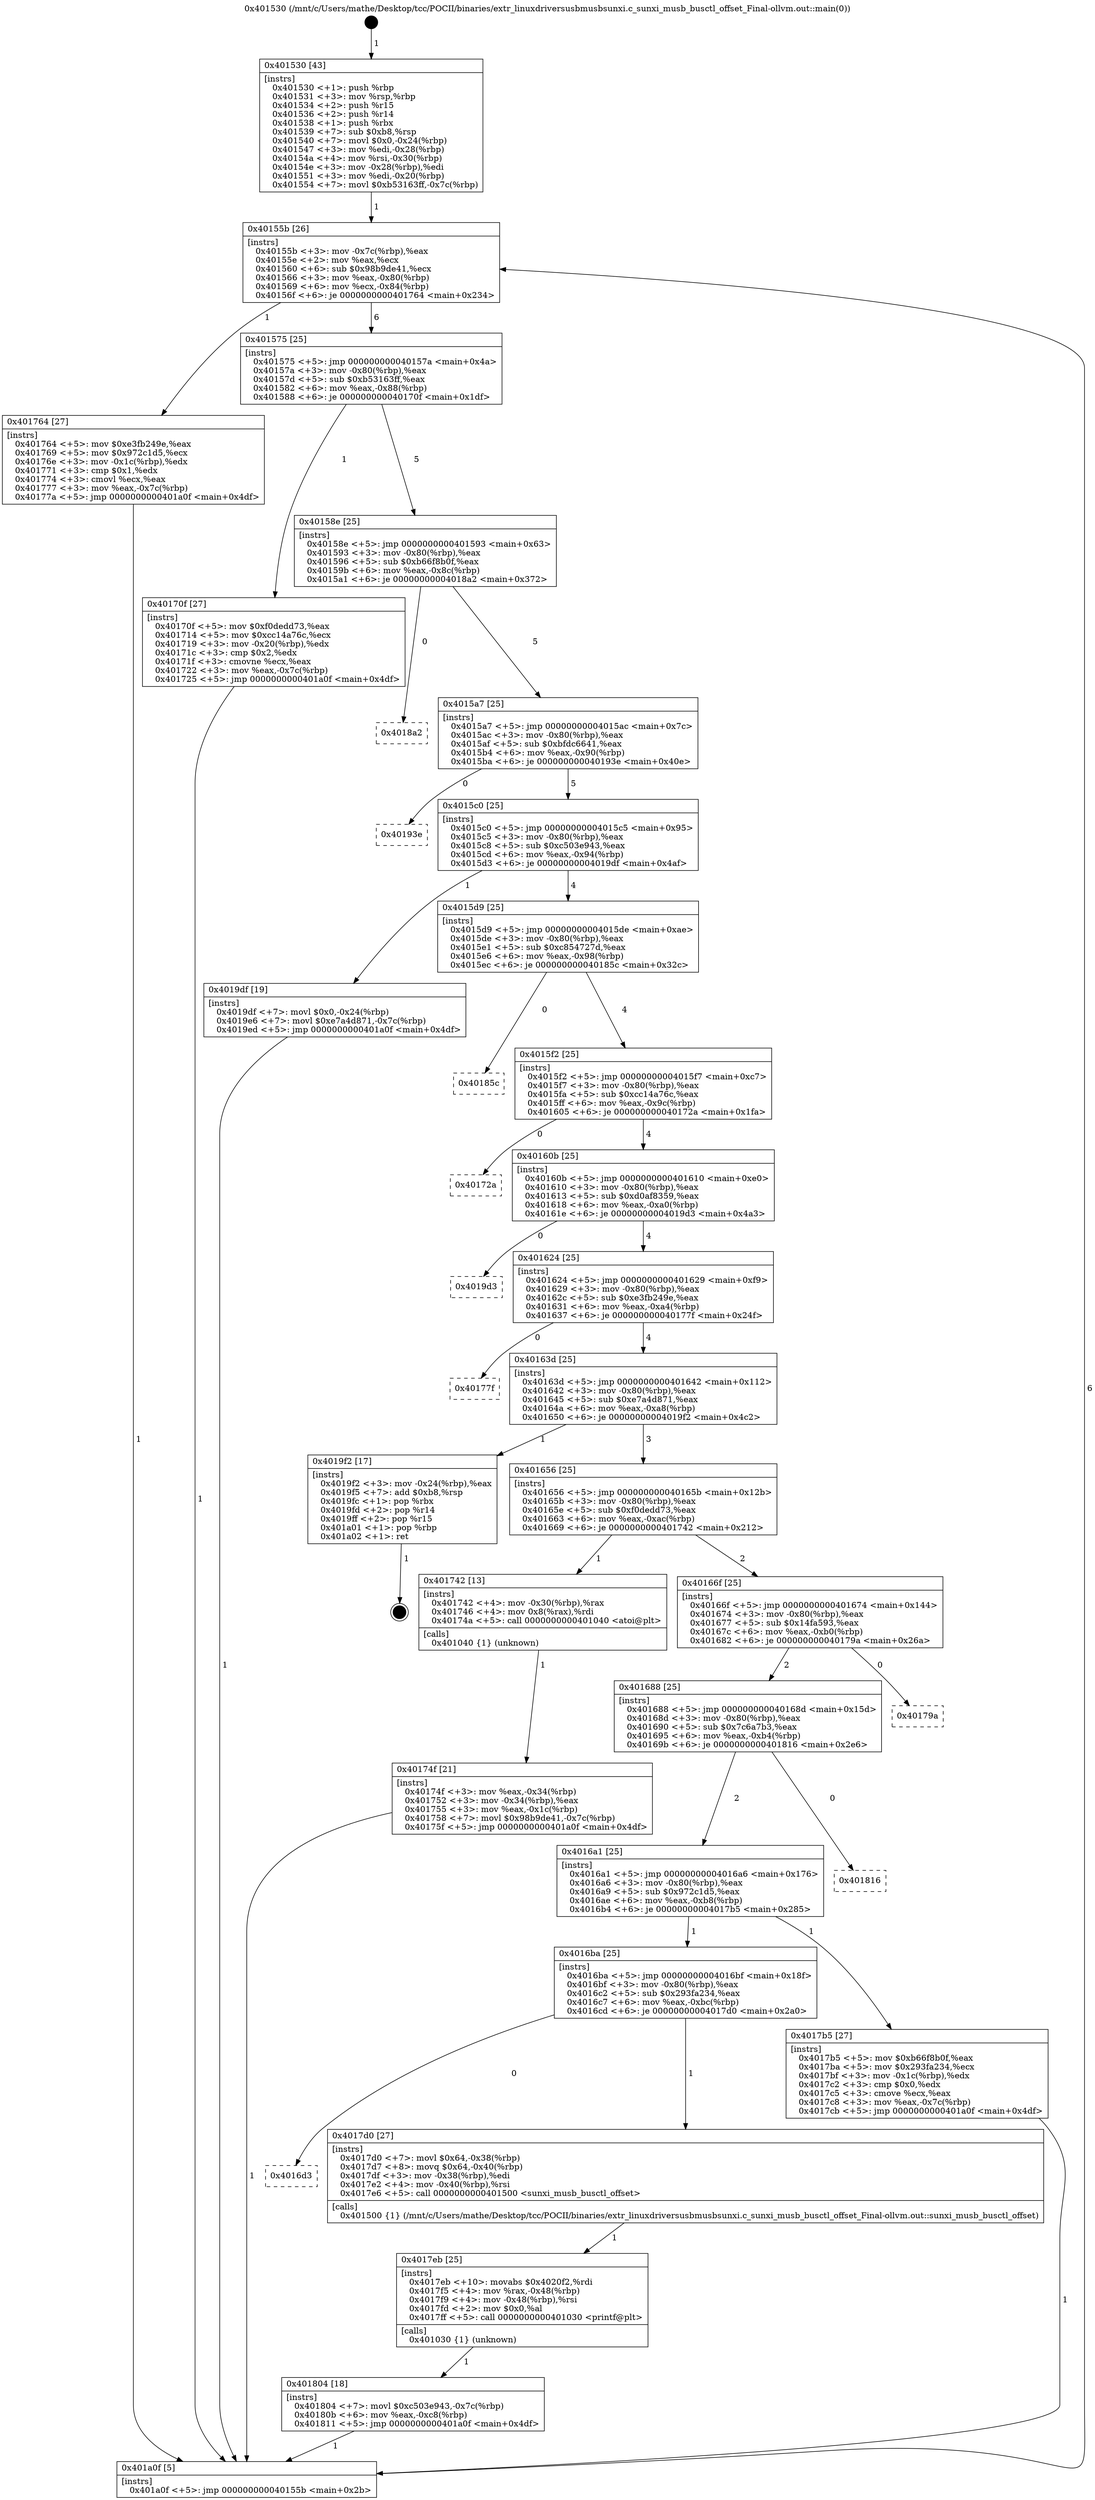 digraph "0x401530" {
  label = "0x401530 (/mnt/c/Users/mathe/Desktop/tcc/POCII/binaries/extr_linuxdriversusbmusbsunxi.c_sunxi_musb_busctl_offset_Final-ollvm.out::main(0))"
  labelloc = "t"
  node[shape=record]

  Entry [label="",width=0.3,height=0.3,shape=circle,fillcolor=black,style=filled]
  "0x40155b" [label="{
     0x40155b [26]\l
     | [instrs]\l
     &nbsp;&nbsp;0x40155b \<+3\>: mov -0x7c(%rbp),%eax\l
     &nbsp;&nbsp;0x40155e \<+2\>: mov %eax,%ecx\l
     &nbsp;&nbsp;0x401560 \<+6\>: sub $0x98b9de41,%ecx\l
     &nbsp;&nbsp;0x401566 \<+3\>: mov %eax,-0x80(%rbp)\l
     &nbsp;&nbsp;0x401569 \<+6\>: mov %ecx,-0x84(%rbp)\l
     &nbsp;&nbsp;0x40156f \<+6\>: je 0000000000401764 \<main+0x234\>\l
  }"]
  "0x401764" [label="{
     0x401764 [27]\l
     | [instrs]\l
     &nbsp;&nbsp;0x401764 \<+5\>: mov $0xe3fb249e,%eax\l
     &nbsp;&nbsp;0x401769 \<+5\>: mov $0x972c1d5,%ecx\l
     &nbsp;&nbsp;0x40176e \<+3\>: mov -0x1c(%rbp),%edx\l
     &nbsp;&nbsp;0x401771 \<+3\>: cmp $0x1,%edx\l
     &nbsp;&nbsp;0x401774 \<+3\>: cmovl %ecx,%eax\l
     &nbsp;&nbsp;0x401777 \<+3\>: mov %eax,-0x7c(%rbp)\l
     &nbsp;&nbsp;0x40177a \<+5\>: jmp 0000000000401a0f \<main+0x4df\>\l
  }"]
  "0x401575" [label="{
     0x401575 [25]\l
     | [instrs]\l
     &nbsp;&nbsp;0x401575 \<+5\>: jmp 000000000040157a \<main+0x4a\>\l
     &nbsp;&nbsp;0x40157a \<+3\>: mov -0x80(%rbp),%eax\l
     &nbsp;&nbsp;0x40157d \<+5\>: sub $0xb53163ff,%eax\l
     &nbsp;&nbsp;0x401582 \<+6\>: mov %eax,-0x88(%rbp)\l
     &nbsp;&nbsp;0x401588 \<+6\>: je 000000000040170f \<main+0x1df\>\l
  }"]
  Exit [label="",width=0.3,height=0.3,shape=circle,fillcolor=black,style=filled,peripheries=2]
  "0x40170f" [label="{
     0x40170f [27]\l
     | [instrs]\l
     &nbsp;&nbsp;0x40170f \<+5\>: mov $0xf0dedd73,%eax\l
     &nbsp;&nbsp;0x401714 \<+5\>: mov $0xcc14a76c,%ecx\l
     &nbsp;&nbsp;0x401719 \<+3\>: mov -0x20(%rbp),%edx\l
     &nbsp;&nbsp;0x40171c \<+3\>: cmp $0x2,%edx\l
     &nbsp;&nbsp;0x40171f \<+3\>: cmovne %ecx,%eax\l
     &nbsp;&nbsp;0x401722 \<+3\>: mov %eax,-0x7c(%rbp)\l
     &nbsp;&nbsp;0x401725 \<+5\>: jmp 0000000000401a0f \<main+0x4df\>\l
  }"]
  "0x40158e" [label="{
     0x40158e [25]\l
     | [instrs]\l
     &nbsp;&nbsp;0x40158e \<+5\>: jmp 0000000000401593 \<main+0x63\>\l
     &nbsp;&nbsp;0x401593 \<+3\>: mov -0x80(%rbp),%eax\l
     &nbsp;&nbsp;0x401596 \<+5\>: sub $0xb66f8b0f,%eax\l
     &nbsp;&nbsp;0x40159b \<+6\>: mov %eax,-0x8c(%rbp)\l
     &nbsp;&nbsp;0x4015a1 \<+6\>: je 00000000004018a2 \<main+0x372\>\l
  }"]
  "0x401a0f" [label="{
     0x401a0f [5]\l
     | [instrs]\l
     &nbsp;&nbsp;0x401a0f \<+5\>: jmp 000000000040155b \<main+0x2b\>\l
  }"]
  "0x401530" [label="{
     0x401530 [43]\l
     | [instrs]\l
     &nbsp;&nbsp;0x401530 \<+1\>: push %rbp\l
     &nbsp;&nbsp;0x401531 \<+3\>: mov %rsp,%rbp\l
     &nbsp;&nbsp;0x401534 \<+2\>: push %r15\l
     &nbsp;&nbsp;0x401536 \<+2\>: push %r14\l
     &nbsp;&nbsp;0x401538 \<+1\>: push %rbx\l
     &nbsp;&nbsp;0x401539 \<+7\>: sub $0xb8,%rsp\l
     &nbsp;&nbsp;0x401540 \<+7\>: movl $0x0,-0x24(%rbp)\l
     &nbsp;&nbsp;0x401547 \<+3\>: mov %edi,-0x28(%rbp)\l
     &nbsp;&nbsp;0x40154a \<+4\>: mov %rsi,-0x30(%rbp)\l
     &nbsp;&nbsp;0x40154e \<+3\>: mov -0x28(%rbp),%edi\l
     &nbsp;&nbsp;0x401551 \<+3\>: mov %edi,-0x20(%rbp)\l
     &nbsp;&nbsp;0x401554 \<+7\>: movl $0xb53163ff,-0x7c(%rbp)\l
  }"]
  "0x401804" [label="{
     0x401804 [18]\l
     | [instrs]\l
     &nbsp;&nbsp;0x401804 \<+7\>: movl $0xc503e943,-0x7c(%rbp)\l
     &nbsp;&nbsp;0x40180b \<+6\>: mov %eax,-0xc8(%rbp)\l
     &nbsp;&nbsp;0x401811 \<+5\>: jmp 0000000000401a0f \<main+0x4df\>\l
  }"]
  "0x4018a2" [label="{
     0x4018a2\l
  }", style=dashed]
  "0x4015a7" [label="{
     0x4015a7 [25]\l
     | [instrs]\l
     &nbsp;&nbsp;0x4015a7 \<+5\>: jmp 00000000004015ac \<main+0x7c\>\l
     &nbsp;&nbsp;0x4015ac \<+3\>: mov -0x80(%rbp),%eax\l
     &nbsp;&nbsp;0x4015af \<+5\>: sub $0xbfdc6641,%eax\l
     &nbsp;&nbsp;0x4015b4 \<+6\>: mov %eax,-0x90(%rbp)\l
     &nbsp;&nbsp;0x4015ba \<+6\>: je 000000000040193e \<main+0x40e\>\l
  }"]
  "0x4017eb" [label="{
     0x4017eb [25]\l
     | [instrs]\l
     &nbsp;&nbsp;0x4017eb \<+10\>: movabs $0x4020f2,%rdi\l
     &nbsp;&nbsp;0x4017f5 \<+4\>: mov %rax,-0x48(%rbp)\l
     &nbsp;&nbsp;0x4017f9 \<+4\>: mov -0x48(%rbp),%rsi\l
     &nbsp;&nbsp;0x4017fd \<+2\>: mov $0x0,%al\l
     &nbsp;&nbsp;0x4017ff \<+5\>: call 0000000000401030 \<printf@plt\>\l
     | [calls]\l
     &nbsp;&nbsp;0x401030 \{1\} (unknown)\l
  }"]
  "0x40193e" [label="{
     0x40193e\l
  }", style=dashed]
  "0x4015c0" [label="{
     0x4015c0 [25]\l
     | [instrs]\l
     &nbsp;&nbsp;0x4015c0 \<+5\>: jmp 00000000004015c5 \<main+0x95\>\l
     &nbsp;&nbsp;0x4015c5 \<+3\>: mov -0x80(%rbp),%eax\l
     &nbsp;&nbsp;0x4015c8 \<+5\>: sub $0xc503e943,%eax\l
     &nbsp;&nbsp;0x4015cd \<+6\>: mov %eax,-0x94(%rbp)\l
     &nbsp;&nbsp;0x4015d3 \<+6\>: je 00000000004019df \<main+0x4af\>\l
  }"]
  "0x4016d3" [label="{
     0x4016d3\l
  }", style=dashed]
  "0x4019df" [label="{
     0x4019df [19]\l
     | [instrs]\l
     &nbsp;&nbsp;0x4019df \<+7\>: movl $0x0,-0x24(%rbp)\l
     &nbsp;&nbsp;0x4019e6 \<+7\>: movl $0xe7a4d871,-0x7c(%rbp)\l
     &nbsp;&nbsp;0x4019ed \<+5\>: jmp 0000000000401a0f \<main+0x4df\>\l
  }"]
  "0x4015d9" [label="{
     0x4015d9 [25]\l
     | [instrs]\l
     &nbsp;&nbsp;0x4015d9 \<+5\>: jmp 00000000004015de \<main+0xae\>\l
     &nbsp;&nbsp;0x4015de \<+3\>: mov -0x80(%rbp),%eax\l
     &nbsp;&nbsp;0x4015e1 \<+5\>: sub $0xc854727d,%eax\l
     &nbsp;&nbsp;0x4015e6 \<+6\>: mov %eax,-0x98(%rbp)\l
     &nbsp;&nbsp;0x4015ec \<+6\>: je 000000000040185c \<main+0x32c\>\l
  }"]
  "0x4017d0" [label="{
     0x4017d0 [27]\l
     | [instrs]\l
     &nbsp;&nbsp;0x4017d0 \<+7\>: movl $0x64,-0x38(%rbp)\l
     &nbsp;&nbsp;0x4017d7 \<+8\>: movq $0x64,-0x40(%rbp)\l
     &nbsp;&nbsp;0x4017df \<+3\>: mov -0x38(%rbp),%edi\l
     &nbsp;&nbsp;0x4017e2 \<+4\>: mov -0x40(%rbp),%rsi\l
     &nbsp;&nbsp;0x4017e6 \<+5\>: call 0000000000401500 \<sunxi_musb_busctl_offset\>\l
     | [calls]\l
     &nbsp;&nbsp;0x401500 \{1\} (/mnt/c/Users/mathe/Desktop/tcc/POCII/binaries/extr_linuxdriversusbmusbsunxi.c_sunxi_musb_busctl_offset_Final-ollvm.out::sunxi_musb_busctl_offset)\l
  }"]
  "0x40185c" [label="{
     0x40185c\l
  }", style=dashed]
  "0x4015f2" [label="{
     0x4015f2 [25]\l
     | [instrs]\l
     &nbsp;&nbsp;0x4015f2 \<+5\>: jmp 00000000004015f7 \<main+0xc7\>\l
     &nbsp;&nbsp;0x4015f7 \<+3\>: mov -0x80(%rbp),%eax\l
     &nbsp;&nbsp;0x4015fa \<+5\>: sub $0xcc14a76c,%eax\l
     &nbsp;&nbsp;0x4015ff \<+6\>: mov %eax,-0x9c(%rbp)\l
     &nbsp;&nbsp;0x401605 \<+6\>: je 000000000040172a \<main+0x1fa\>\l
  }"]
  "0x4016ba" [label="{
     0x4016ba [25]\l
     | [instrs]\l
     &nbsp;&nbsp;0x4016ba \<+5\>: jmp 00000000004016bf \<main+0x18f\>\l
     &nbsp;&nbsp;0x4016bf \<+3\>: mov -0x80(%rbp),%eax\l
     &nbsp;&nbsp;0x4016c2 \<+5\>: sub $0x293fa234,%eax\l
     &nbsp;&nbsp;0x4016c7 \<+6\>: mov %eax,-0xbc(%rbp)\l
     &nbsp;&nbsp;0x4016cd \<+6\>: je 00000000004017d0 \<main+0x2a0\>\l
  }"]
  "0x40172a" [label="{
     0x40172a\l
  }", style=dashed]
  "0x40160b" [label="{
     0x40160b [25]\l
     | [instrs]\l
     &nbsp;&nbsp;0x40160b \<+5\>: jmp 0000000000401610 \<main+0xe0\>\l
     &nbsp;&nbsp;0x401610 \<+3\>: mov -0x80(%rbp),%eax\l
     &nbsp;&nbsp;0x401613 \<+5\>: sub $0xd0af8359,%eax\l
     &nbsp;&nbsp;0x401618 \<+6\>: mov %eax,-0xa0(%rbp)\l
     &nbsp;&nbsp;0x40161e \<+6\>: je 00000000004019d3 \<main+0x4a3\>\l
  }"]
  "0x4017b5" [label="{
     0x4017b5 [27]\l
     | [instrs]\l
     &nbsp;&nbsp;0x4017b5 \<+5\>: mov $0xb66f8b0f,%eax\l
     &nbsp;&nbsp;0x4017ba \<+5\>: mov $0x293fa234,%ecx\l
     &nbsp;&nbsp;0x4017bf \<+3\>: mov -0x1c(%rbp),%edx\l
     &nbsp;&nbsp;0x4017c2 \<+3\>: cmp $0x0,%edx\l
     &nbsp;&nbsp;0x4017c5 \<+3\>: cmove %ecx,%eax\l
     &nbsp;&nbsp;0x4017c8 \<+3\>: mov %eax,-0x7c(%rbp)\l
     &nbsp;&nbsp;0x4017cb \<+5\>: jmp 0000000000401a0f \<main+0x4df\>\l
  }"]
  "0x4019d3" [label="{
     0x4019d3\l
  }", style=dashed]
  "0x401624" [label="{
     0x401624 [25]\l
     | [instrs]\l
     &nbsp;&nbsp;0x401624 \<+5\>: jmp 0000000000401629 \<main+0xf9\>\l
     &nbsp;&nbsp;0x401629 \<+3\>: mov -0x80(%rbp),%eax\l
     &nbsp;&nbsp;0x40162c \<+5\>: sub $0xe3fb249e,%eax\l
     &nbsp;&nbsp;0x401631 \<+6\>: mov %eax,-0xa4(%rbp)\l
     &nbsp;&nbsp;0x401637 \<+6\>: je 000000000040177f \<main+0x24f\>\l
  }"]
  "0x4016a1" [label="{
     0x4016a1 [25]\l
     | [instrs]\l
     &nbsp;&nbsp;0x4016a1 \<+5\>: jmp 00000000004016a6 \<main+0x176\>\l
     &nbsp;&nbsp;0x4016a6 \<+3\>: mov -0x80(%rbp),%eax\l
     &nbsp;&nbsp;0x4016a9 \<+5\>: sub $0x972c1d5,%eax\l
     &nbsp;&nbsp;0x4016ae \<+6\>: mov %eax,-0xb8(%rbp)\l
     &nbsp;&nbsp;0x4016b4 \<+6\>: je 00000000004017b5 \<main+0x285\>\l
  }"]
  "0x40177f" [label="{
     0x40177f\l
  }", style=dashed]
  "0x40163d" [label="{
     0x40163d [25]\l
     | [instrs]\l
     &nbsp;&nbsp;0x40163d \<+5\>: jmp 0000000000401642 \<main+0x112\>\l
     &nbsp;&nbsp;0x401642 \<+3\>: mov -0x80(%rbp),%eax\l
     &nbsp;&nbsp;0x401645 \<+5\>: sub $0xe7a4d871,%eax\l
     &nbsp;&nbsp;0x40164a \<+6\>: mov %eax,-0xa8(%rbp)\l
     &nbsp;&nbsp;0x401650 \<+6\>: je 00000000004019f2 \<main+0x4c2\>\l
  }"]
  "0x401816" [label="{
     0x401816\l
  }", style=dashed]
  "0x4019f2" [label="{
     0x4019f2 [17]\l
     | [instrs]\l
     &nbsp;&nbsp;0x4019f2 \<+3\>: mov -0x24(%rbp),%eax\l
     &nbsp;&nbsp;0x4019f5 \<+7\>: add $0xb8,%rsp\l
     &nbsp;&nbsp;0x4019fc \<+1\>: pop %rbx\l
     &nbsp;&nbsp;0x4019fd \<+2\>: pop %r14\l
     &nbsp;&nbsp;0x4019ff \<+2\>: pop %r15\l
     &nbsp;&nbsp;0x401a01 \<+1\>: pop %rbp\l
     &nbsp;&nbsp;0x401a02 \<+1\>: ret\l
  }"]
  "0x401656" [label="{
     0x401656 [25]\l
     | [instrs]\l
     &nbsp;&nbsp;0x401656 \<+5\>: jmp 000000000040165b \<main+0x12b\>\l
     &nbsp;&nbsp;0x40165b \<+3\>: mov -0x80(%rbp),%eax\l
     &nbsp;&nbsp;0x40165e \<+5\>: sub $0xf0dedd73,%eax\l
     &nbsp;&nbsp;0x401663 \<+6\>: mov %eax,-0xac(%rbp)\l
     &nbsp;&nbsp;0x401669 \<+6\>: je 0000000000401742 \<main+0x212\>\l
  }"]
  "0x401688" [label="{
     0x401688 [25]\l
     | [instrs]\l
     &nbsp;&nbsp;0x401688 \<+5\>: jmp 000000000040168d \<main+0x15d\>\l
     &nbsp;&nbsp;0x40168d \<+3\>: mov -0x80(%rbp),%eax\l
     &nbsp;&nbsp;0x401690 \<+5\>: sub $0x7c6a7b3,%eax\l
     &nbsp;&nbsp;0x401695 \<+6\>: mov %eax,-0xb4(%rbp)\l
     &nbsp;&nbsp;0x40169b \<+6\>: je 0000000000401816 \<main+0x2e6\>\l
  }"]
  "0x401742" [label="{
     0x401742 [13]\l
     | [instrs]\l
     &nbsp;&nbsp;0x401742 \<+4\>: mov -0x30(%rbp),%rax\l
     &nbsp;&nbsp;0x401746 \<+4\>: mov 0x8(%rax),%rdi\l
     &nbsp;&nbsp;0x40174a \<+5\>: call 0000000000401040 \<atoi@plt\>\l
     | [calls]\l
     &nbsp;&nbsp;0x401040 \{1\} (unknown)\l
  }"]
  "0x40166f" [label="{
     0x40166f [25]\l
     | [instrs]\l
     &nbsp;&nbsp;0x40166f \<+5\>: jmp 0000000000401674 \<main+0x144\>\l
     &nbsp;&nbsp;0x401674 \<+3\>: mov -0x80(%rbp),%eax\l
     &nbsp;&nbsp;0x401677 \<+5\>: sub $0x14fa593,%eax\l
     &nbsp;&nbsp;0x40167c \<+6\>: mov %eax,-0xb0(%rbp)\l
     &nbsp;&nbsp;0x401682 \<+6\>: je 000000000040179a \<main+0x26a\>\l
  }"]
  "0x40174f" [label="{
     0x40174f [21]\l
     | [instrs]\l
     &nbsp;&nbsp;0x40174f \<+3\>: mov %eax,-0x34(%rbp)\l
     &nbsp;&nbsp;0x401752 \<+3\>: mov -0x34(%rbp),%eax\l
     &nbsp;&nbsp;0x401755 \<+3\>: mov %eax,-0x1c(%rbp)\l
     &nbsp;&nbsp;0x401758 \<+7\>: movl $0x98b9de41,-0x7c(%rbp)\l
     &nbsp;&nbsp;0x40175f \<+5\>: jmp 0000000000401a0f \<main+0x4df\>\l
  }"]
  "0x40179a" [label="{
     0x40179a\l
  }", style=dashed]
  Entry -> "0x401530" [label=" 1"]
  "0x40155b" -> "0x401764" [label=" 1"]
  "0x40155b" -> "0x401575" [label=" 6"]
  "0x4019f2" -> Exit [label=" 1"]
  "0x401575" -> "0x40170f" [label=" 1"]
  "0x401575" -> "0x40158e" [label=" 5"]
  "0x40170f" -> "0x401a0f" [label=" 1"]
  "0x401530" -> "0x40155b" [label=" 1"]
  "0x401a0f" -> "0x40155b" [label=" 6"]
  "0x4019df" -> "0x401a0f" [label=" 1"]
  "0x40158e" -> "0x4018a2" [label=" 0"]
  "0x40158e" -> "0x4015a7" [label=" 5"]
  "0x401804" -> "0x401a0f" [label=" 1"]
  "0x4015a7" -> "0x40193e" [label=" 0"]
  "0x4015a7" -> "0x4015c0" [label=" 5"]
  "0x4017eb" -> "0x401804" [label=" 1"]
  "0x4015c0" -> "0x4019df" [label=" 1"]
  "0x4015c0" -> "0x4015d9" [label=" 4"]
  "0x4017d0" -> "0x4017eb" [label=" 1"]
  "0x4015d9" -> "0x40185c" [label=" 0"]
  "0x4015d9" -> "0x4015f2" [label=" 4"]
  "0x4016ba" -> "0x4016d3" [label=" 0"]
  "0x4015f2" -> "0x40172a" [label=" 0"]
  "0x4015f2" -> "0x40160b" [label=" 4"]
  "0x4016ba" -> "0x4017d0" [label=" 1"]
  "0x40160b" -> "0x4019d3" [label=" 0"]
  "0x40160b" -> "0x401624" [label=" 4"]
  "0x4017b5" -> "0x401a0f" [label=" 1"]
  "0x401624" -> "0x40177f" [label=" 0"]
  "0x401624" -> "0x40163d" [label=" 4"]
  "0x4016a1" -> "0x4017b5" [label=" 1"]
  "0x40163d" -> "0x4019f2" [label=" 1"]
  "0x40163d" -> "0x401656" [label=" 3"]
  "0x4016a1" -> "0x4016ba" [label=" 1"]
  "0x401656" -> "0x401742" [label=" 1"]
  "0x401656" -> "0x40166f" [label=" 2"]
  "0x401742" -> "0x40174f" [label=" 1"]
  "0x40174f" -> "0x401a0f" [label=" 1"]
  "0x401764" -> "0x401a0f" [label=" 1"]
  "0x401688" -> "0x401816" [label=" 0"]
  "0x40166f" -> "0x40179a" [label=" 0"]
  "0x40166f" -> "0x401688" [label=" 2"]
  "0x401688" -> "0x4016a1" [label=" 2"]
}
